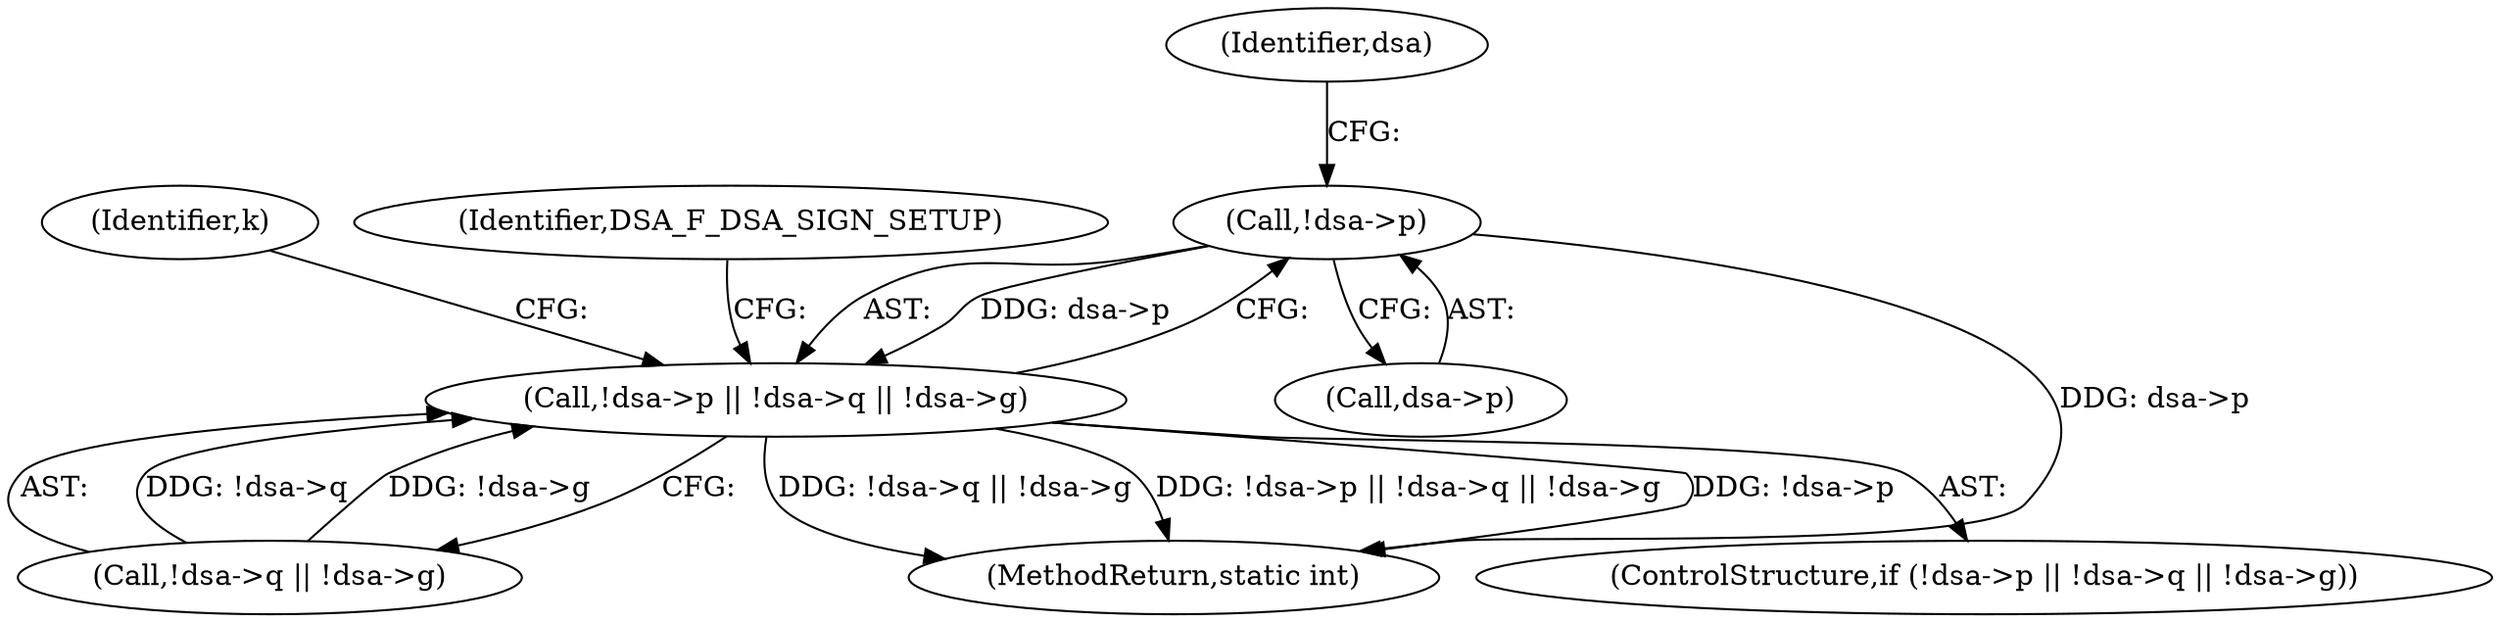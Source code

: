 digraph "0_openssl_43e6a58d4991a451daf4891ff05a48735df871ac@pointer" {
"1000132" [label="(Call,!dsa->p)"];
"1000131" [label="(Call,!dsa->p || !dsa->q || !dsa->g)"];
"1000133" [label="(Call,dsa->p)"];
"1000139" [label="(Identifier,dsa)"];
"1000153" [label="(Identifier,k)"];
"1000147" [label="(Identifier,DSA_F_DSA_SIGN_SETUP)"];
"1000416" [label="(MethodReturn,static int)"];
"1000136" [label="(Call,!dsa->q || !dsa->g)"];
"1000130" [label="(ControlStructure,if (!dsa->p || !dsa->q || !dsa->g))"];
"1000131" [label="(Call,!dsa->p || !dsa->q || !dsa->g)"];
"1000132" [label="(Call,!dsa->p)"];
"1000132" -> "1000131"  [label="AST: "];
"1000132" -> "1000133"  [label="CFG: "];
"1000133" -> "1000132"  [label="AST: "];
"1000139" -> "1000132"  [label="CFG: "];
"1000131" -> "1000132"  [label="CFG: "];
"1000132" -> "1000416"  [label="DDG: dsa->p"];
"1000132" -> "1000131"  [label="DDG: dsa->p"];
"1000131" -> "1000130"  [label="AST: "];
"1000131" -> "1000136"  [label="CFG: "];
"1000136" -> "1000131"  [label="AST: "];
"1000147" -> "1000131"  [label="CFG: "];
"1000153" -> "1000131"  [label="CFG: "];
"1000131" -> "1000416"  [label="DDG: !dsa->p"];
"1000131" -> "1000416"  [label="DDG: !dsa->q || !dsa->g"];
"1000131" -> "1000416"  [label="DDG: !dsa->p || !dsa->q || !dsa->g"];
"1000136" -> "1000131"  [label="DDG: !dsa->q"];
"1000136" -> "1000131"  [label="DDG: !dsa->g"];
}
